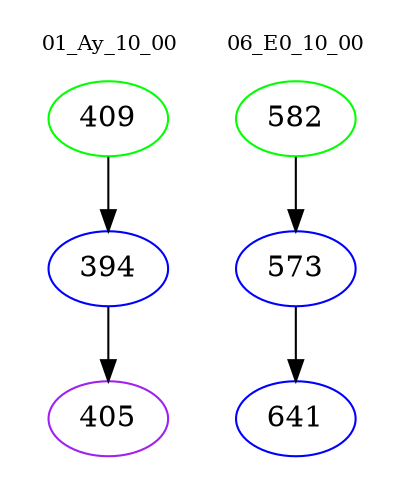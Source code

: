 digraph{
subgraph cluster_0 {
color = white
label = "01_Ay_10_00";
fontsize=10;
T0_409 [label="409", color="green"]
T0_409 -> T0_394 [color="black"]
T0_394 [label="394", color="blue"]
T0_394 -> T0_405 [color="black"]
T0_405 [label="405", color="purple"]
}
subgraph cluster_1 {
color = white
label = "06_E0_10_00";
fontsize=10;
T1_582 [label="582", color="green"]
T1_582 -> T1_573 [color="black"]
T1_573 [label="573", color="blue"]
T1_573 -> T1_641 [color="black"]
T1_641 [label="641", color="blue"]
}
}
